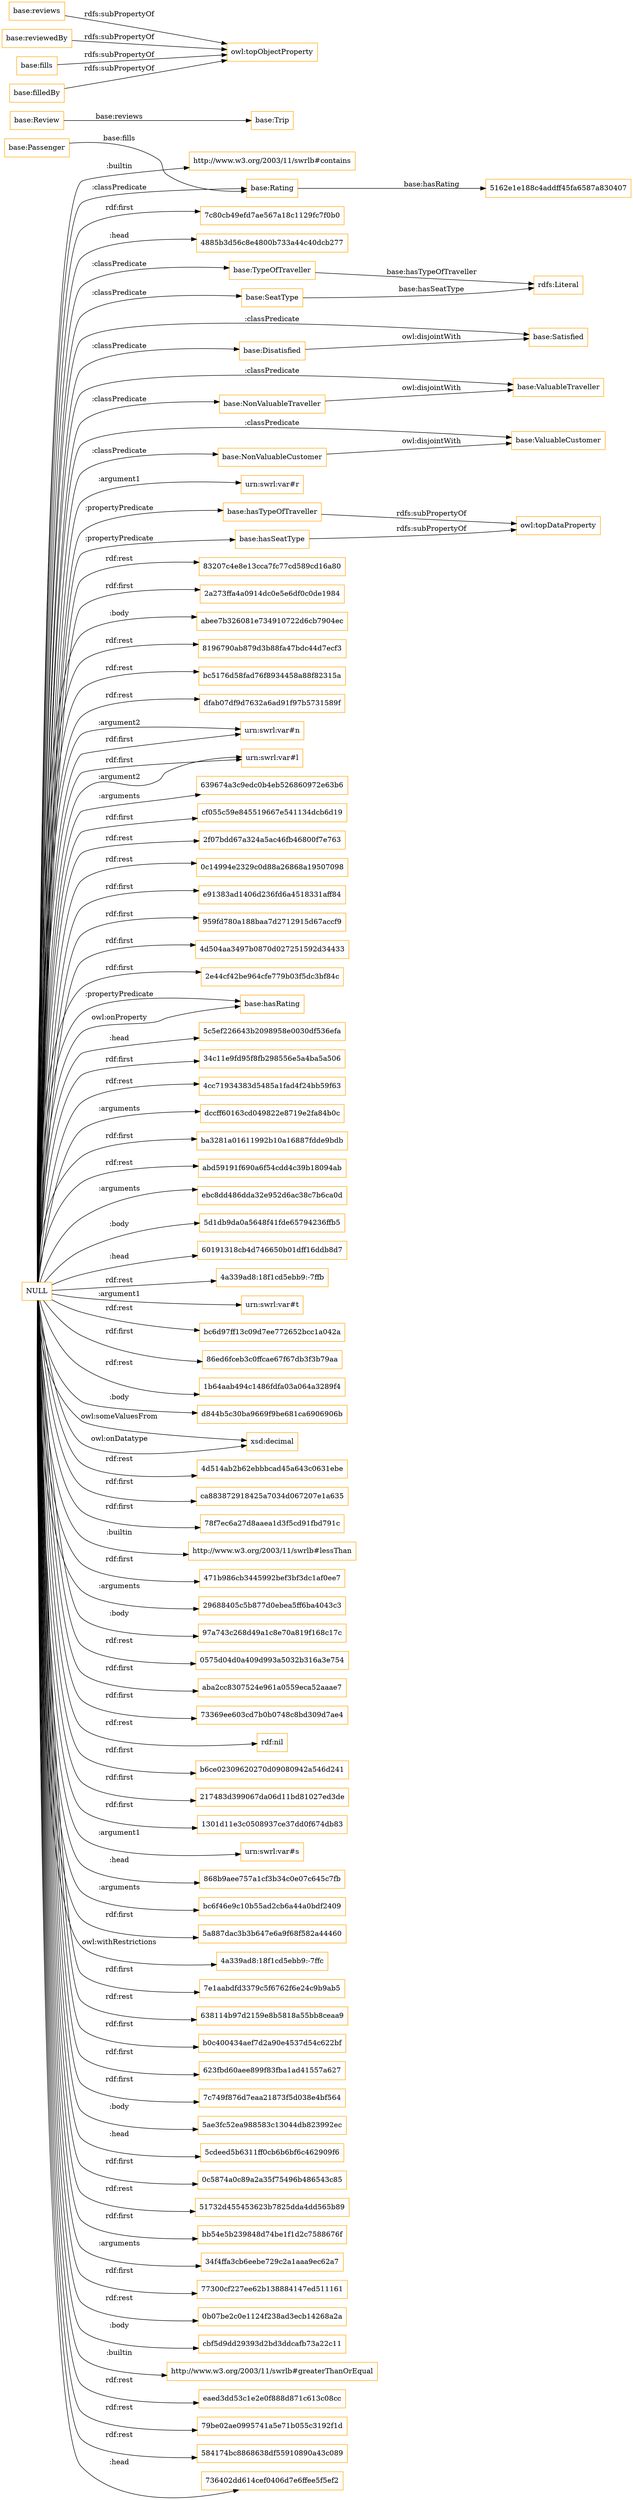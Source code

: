 digraph ar2dtool_diagram { 
rankdir=LR;
size="1501"
node [shape = rectangle, color="orange"]; "base:SeatType" "base:Review" "base:Satisfied" "base:TypeOfTraveller" "base:NonValuableTraveller" "base:ValuableTraveller" "base:Passenger" "base:ValuableCustomer" "base:Trip" "base:Rating" "base:Disatisfied" "base:NonValuableCustomer" ; /*classes style*/
	"base:hasSeatType" -> "owl:topDataProperty" [ label = "rdfs:subPropertyOf" ];
	"base:Disatisfied" -> "base:Satisfied" [ label = "owl:disjointWith" ];
	"base:reviews" -> "owl:topObjectProperty" [ label = "rdfs:subPropertyOf" ];
	"base:NonValuableTraveller" -> "base:ValuableTraveller" [ label = "owl:disjointWith" ];
	"base:NonValuableCustomer" -> "base:ValuableCustomer" [ label = "owl:disjointWith" ];
	"base:reviewedBy" -> "owl:topObjectProperty" [ label = "rdfs:subPropertyOf" ];
	"base:fills" -> "owl:topObjectProperty" [ label = "rdfs:subPropertyOf" ];
	"base:hasTypeOfTraveller" -> "owl:topDataProperty" [ label = "rdfs:subPropertyOf" ];
	"NULL" -> "83207c4e8e13cca7fc77cd589cd16a80" [ label = "rdf:rest" ];
	"NULL" -> "2a273ffa4a0914dc0e5e6df0c0de1984" [ label = "rdf:first" ];
	"NULL" -> "abee7b326081e734910722d6cb7904ec" [ label = ":body" ];
	"NULL" -> "8196790ab879d3b88fa47bdc44d7ecf3" [ label = "rdf:rest" ];
	"NULL" -> "bc5176d58fad76f8934458a88f82315a" [ label = "rdf:rest" ];
	"NULL" -> "dfab07df9d7632a6ad91f97b5731589f" [ label = "rdf:rest" ];
	"NULL" -> "urn:swrl:var#n" [ label = "rdf:first" ];
	"NULL" -> "urn:swrl:var#n" [ label = ":argument2" ];
	"NULL" -> "urn:swrl:var#l" [ label = ":argument2" ];
	"NULL" -> "639674a3c9edc0b4eb526860972e63b6" [ label = ":arguments" ];
	"NULL" -> "cf055c59e845519667e541134dcb6d19" [ label = "rdf:first" ];
	"NULL" -> "base:Disatisfied" [ label = ":classPredicate" ];
	"NULL" -> "2f07bdd67a324a5ac46fb46800f7e763" [ label = "rdf:rest" ];
	"NULL" -> "0c14994e2329c0d88a26868a19507098" [ label = "rdf:rest" ];
	"NULL" -> "e91383ad1406d236fd6a4518331aff84" [ label = "rdf:first" ];
	"NULL" -> "base:NonValuableCustomer" [ label = ":classPredicate" ];
	"NULL" -> "959fd780a188baa7d2712915d67accf9" [ label = "rdf:first" ];
	"NULL" -> "4d504aa3497b0870d027251592d34433" [ label = "rdf:first" ];
	"NULL" -> "2e44cf42be964cfe779b03f5dc3bf84c" [ label = "rdf:first" ];
	"NULL" -> "base:hasRating" [ label = "owl:onProperty" ];
	"NULL" -> "5c5ef226643b2098958e0030df536efa" [ label = ":head" ];
	"NULL" -> "34c11e9fd95f8fb298556e5a4ba5a506" [ label = "rdf:first" ];
	"NULL" -> "base:Rating" [ label = ":classPredicate" ];
	"NULL" -> "4cc71934383d5485a1fad4f24bb59f63" [ label = "rdf:rest" ];
	"NULL" -> "dccff60163cd049822e8719e2fa84b0c" [ label = ":arguments" ];
	"NULL" -> "ba3281a01611992b10a16887fdde9bdb" [ label = "rdf:first" ];
	"NULL" -> "abd59191f690a6f54cdd4c39b18094ab" [ label = "rdf:rest" ];
	"NULL" -> "ebc8dd486dda32e952d6ac38c7b6ca0d" [ label = ":arguments" ];
	"NULL" -> "5d1db9da0a5648f41fde65794236ffb5" [ label = ":body" ];
	"NULL" -> "60191318cb4d746650b01dff16ddb8d7" [ label = ":head" ];
	"NULL" -> "base:hasSeatType" [ label = ":propertyPredicate" ];
	"NULL" -> "4a339ad8:18f1cd5ebb9:-7ffb" [ label = "rdf:rest" ];
	"NULL" -> "urn:swrl:var#t" [ label = ":argument1" ];
	"NULL" -> "bc6d97ff13c09d7ee772652bcc1a042a" [ label = "rdf:rest" ];
	"NULL" -> "86ed6fceb3c0ffcae67f67db3f3b79aa" [ label = "rdf:first" ];
	"NULL" -> "1b64aab494c1486fdfa03a064a3289f4" [ label = "rdf:rest" ];
	"NULL" -> "base:SeatType" [ label = ":classPredicate" ];
	"NULL" -> "d844b5c30ba9669f9be681ca6906906b" [ label = ":body" ];
	"NULL" -> "xsd:decimal" [ label = "owl:onDatatype" ];
	"NULL" -> "4d514ab2b62ebbbcad45a643c0631ebe" [ label = "rdf:rest" ];
	"NULL" -> "xsd:decimal" [ label = "owl:someValuesFrom" ];
	"NULL" -> "ca883872918425a7034d067207e1a635" [ label = "rdf:first" ];
	"NULL" -> "78f7ec6a27d8aaea1d3f5cd91fbd791c" [ label = "rdf:first" ];
	"NULL" -> "http://www.w3.org/2003/11/swrlb#lessThan" [ label = ":builtin" ];
	"NULL" -> "471b986cb3445992bef3bf3dc1af0ee7" [ label = "rdf:first" ];
	"NULL" -> "29688405c5b877d0ebea5ff6ba4043c3" [ label = ":arguments" ];
	"NULL" -> "97a743c268d49a1c8e70a819f168c17c" [ label = ":body" ];
	"NULL" -> "0575d04d0a409d993a5032b316a3e754" [ label = "rdf:rest" ];
	"NULL" -> "aba2cc8307524e961a0559eca52aaae7" [ label = "rdf:first" ];
	"NULL" -> "base:TypeOfTraveller" [ label = ":classPredicate" ];
	"NULL" -> "73369ee603cd7b0b0748c8bd309d7ae4" [ label = "rdf:first" ];
	"NULL" -> "rdf:nil" [ label = "rdf:rest" ];
	"NULL" -> "b6ce02309620270d09080942a546d241" [ label = "rdf:first" ];
	"NULL" -> "217483d399067da06d11bd81027ed3de" [ label = "rdf:first" ];
	"NULL" -> "1301d11e3c0508937ce37dd0f674db83" [ label = "rdf:first" ];
	"NULL" -> "urn:swrl:var#s" [ label = ":argument1" ];
	"NULL" -> "868b9aee757a1cf3b34c0e07c645c7fb" [ label = ":head" ];
	"NULL" -> "bc6f46e9c10b55ad2cb6a44a0bdf2409" [ label = ":arguments" ];
	"NULL" -> "5a887dac3b3b647e6a9f68f582a44460" [ label = "rdf:first" ];
	"NULL" -> "base:Satisfied" [ label = ":classPredicate" ];
	"NULL" -> "4a339ad8:18f1cd5ebb9:-7ffc" [ label = "owl:withRestrictions" ];
	"NULL" -> "base:hasTypeOfTraveller" [ label = ":propertyPredicate" ];
	"NULL" -> "7e1aabdfd3379c5f6762f6e24c9b9ab5" [ label = "rdf:first" ];
	"NULL" -> "638114b97d2159e8b5818a55bb8ceaa9" [ label = "rdf:rest" ];
	"NULL" -> "b0c400434aef7d2a90e4537d54c622bf" [ label = "rdf:first" ];
	"NULL" -> "623fbd60aee899f83fba1ad41557a627" [ label = "rdf:first" ];
	"NULL" -> "7c749f876d7eaa21873f5d038e4bf564" [ label = "rdf:first" ];
	"NULL" -> "5ae3fc52ea988583c13044db823992ec" [ label = ":body" ];
	"NULL" -> "urn:swrl:var#l" [ label = "rdf:first" ];
	"NULL" -> "5cdeed5b6311ff0cb6b6bf6c462909f6" [ label = ":head" ];
	"NULL" -> "0c5874a0c89a2a35f75496b486543c85" [ label = "rdf:first" ];
	"NULL" -> "51732d455453623b7825dda4dd565b89" [ label = "rdf:rest" ];
	"NULL" -> "base:ValuableTraveller" [ label = ":classPredicate" ];
	"NULL" -> "bb54e5b239848d74be1f1d2c7588676f" [ label = "rdf:first" ];
	"NULL" -> "34f4ffa3cb6eebe729c2a1aaa9ec62a7" [ label = ":arguments" ];
	"NULL" -> "77300cf227ee62b138884147ed511161" [ label = "rdf:first" ];
	"NULL" -> "0b07be2c0e1124f238ad3ecb14268a2a" [ label = "rdf:rest" ];
	"NULL" -> "cbf5d9dd29393d2bd3ddcafb73a22c11" [ label = ":body" ];
	"NULL" -> "base:NonValuableTraveller" [ label = ":classPredicate" ];
	"NULL" -> "http://www.w3.org/2003/11/swrlb#greaterThanOrEqual" [ label = ":builtin" ];
	"NULL" -> "eaed3dd53c1e2e0f888d871c613c08cc" [ label = "rdf:rest" ];
	"NULL" -> "79be02ae0995741a5e71b055c3192f1d" [ label = "rdf:rest" ];
	"NULL" -> "584174bc8868638df55910890a43c089" [ label = "rdf:rest" ];
	"NULL" -> "736402dd614cef0406d7e6ffee5f5ef2" [ label = ":head" ];
	"NULL" -> "http://www.w3.org/2003/11/swrlb#contains" [ label = ":builtin" ];
	"NULL" -> "base:ValuableCustomer" [ label = ":classPredicate" ];
	"NULL" -> "base:hasRating" [ label = ":propertyPredicate" ];
	"NULL" -> "7c80cb49efd7ae567a18c1129fc7f0b0" [ label = "rdf:first" ];
	"NULL" -> "4885b3d56c8e4800b733a44c40dcb277" [ label = ":head" ];
	"NULL" -> "urn:swrl:var#r" [ label = ":argument1" ];
	"base:filledBy" -> "owl:topObjectProperty" [ label = "rdfs:subPropertyOf" ];
	"base:Rating" -> "5162e1e188c4addff45fa6587a830407" [ label = "base:hasRating" ];
	"base:TypeOfTraveller" -> "rdfs:Literal" [ label = "base:hasTypeOfTraveller" ];
	"base:Passenger" -> "base:Rating" [ label = "base:fills" ];
	"base:Review" -> "base:Trip" [ label = "base:reviews" ];
	"base:SeatType" -> "rdfs:Literal" [ label = "base:hasSeatType" ];

}
